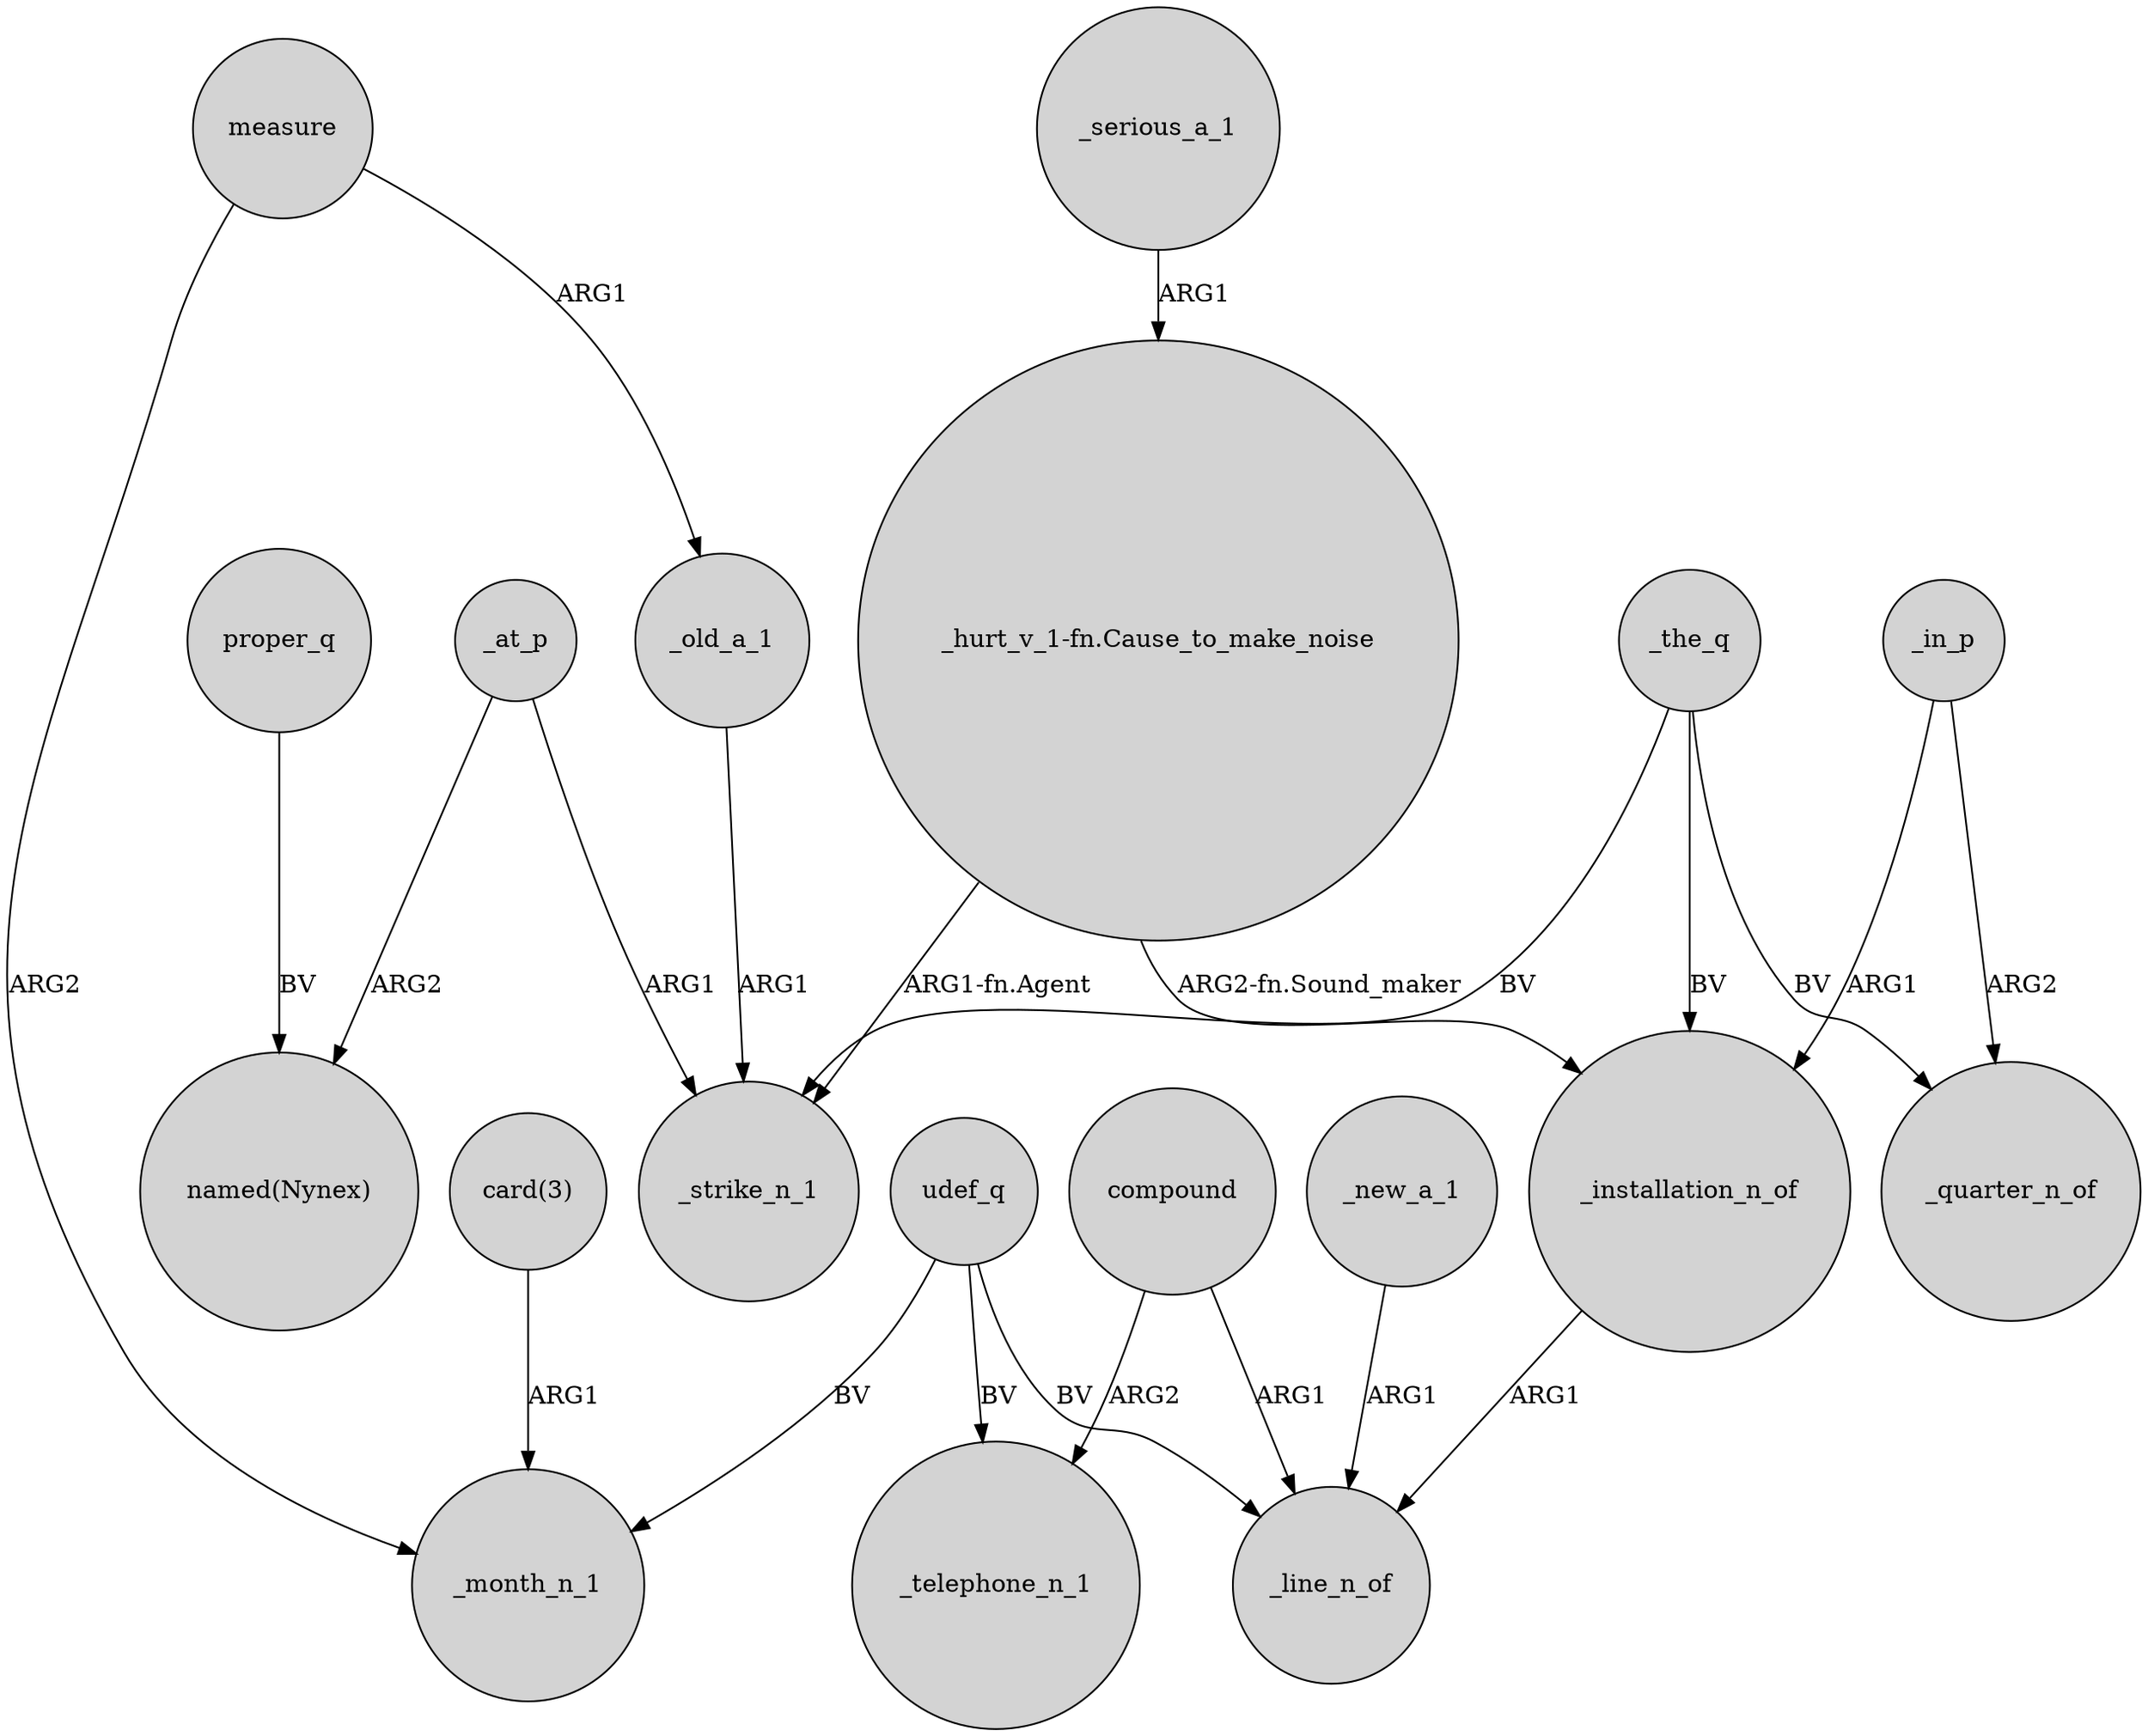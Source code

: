 digraph {
	node [shape=circle style=filled]
	udef_q -> _month_n_1 [label=BV]
	_serious_a_1 -> "_hurt_v_1-fn.Cause_to_make_noise" [label=ARG1]
	_the_q -> _strike_n_1 [label=BV]
	udef_q -> _telephone_n_1 [label=BV]
	udef_q -> _line_n_of [label=BV]
	"card(3)" -> _month_n_1 [label=ARG1]
	_installation_n_of -> _line_n_of [label=ARG1]
	_the_q -> _quarter_n_of [label=BV]
	measure -> _old_a_1 [label=ARG1]
	"_hurt_v_1-fn.Cause_to_make_noise" -> _installation_n_of [label="ARG2-fn.Sound_maker"]
	compound -> _line_n_of [label=ARG1]
	_new_a_1 -> _line_n_of [label=ARG1]
	compound -> _telephone_n_1 [label=ARG2]
	proper_q -> "named(Nynex)" [label=BV]
	_at_p -> "named(Nynex)" [label=ARG2]
	measure -> _month_n_1 [label=ARG2]
	_in_p -> _installation_n_of [label=ARG1]
	_the_q -> _installation_n_of [label=BV]
	_in_p -> _quarter_n_of [label=ARG2]
	_at_p -> _strike_n_1 [label=ARG1]
	"_hurt_v_1-fn.Cause_to_make_noise" -> _strike_n_1 [label="ARG1-fn.Agent"]
	_old_a_1 -> _strike_n_1 [label=ARG1]
}
